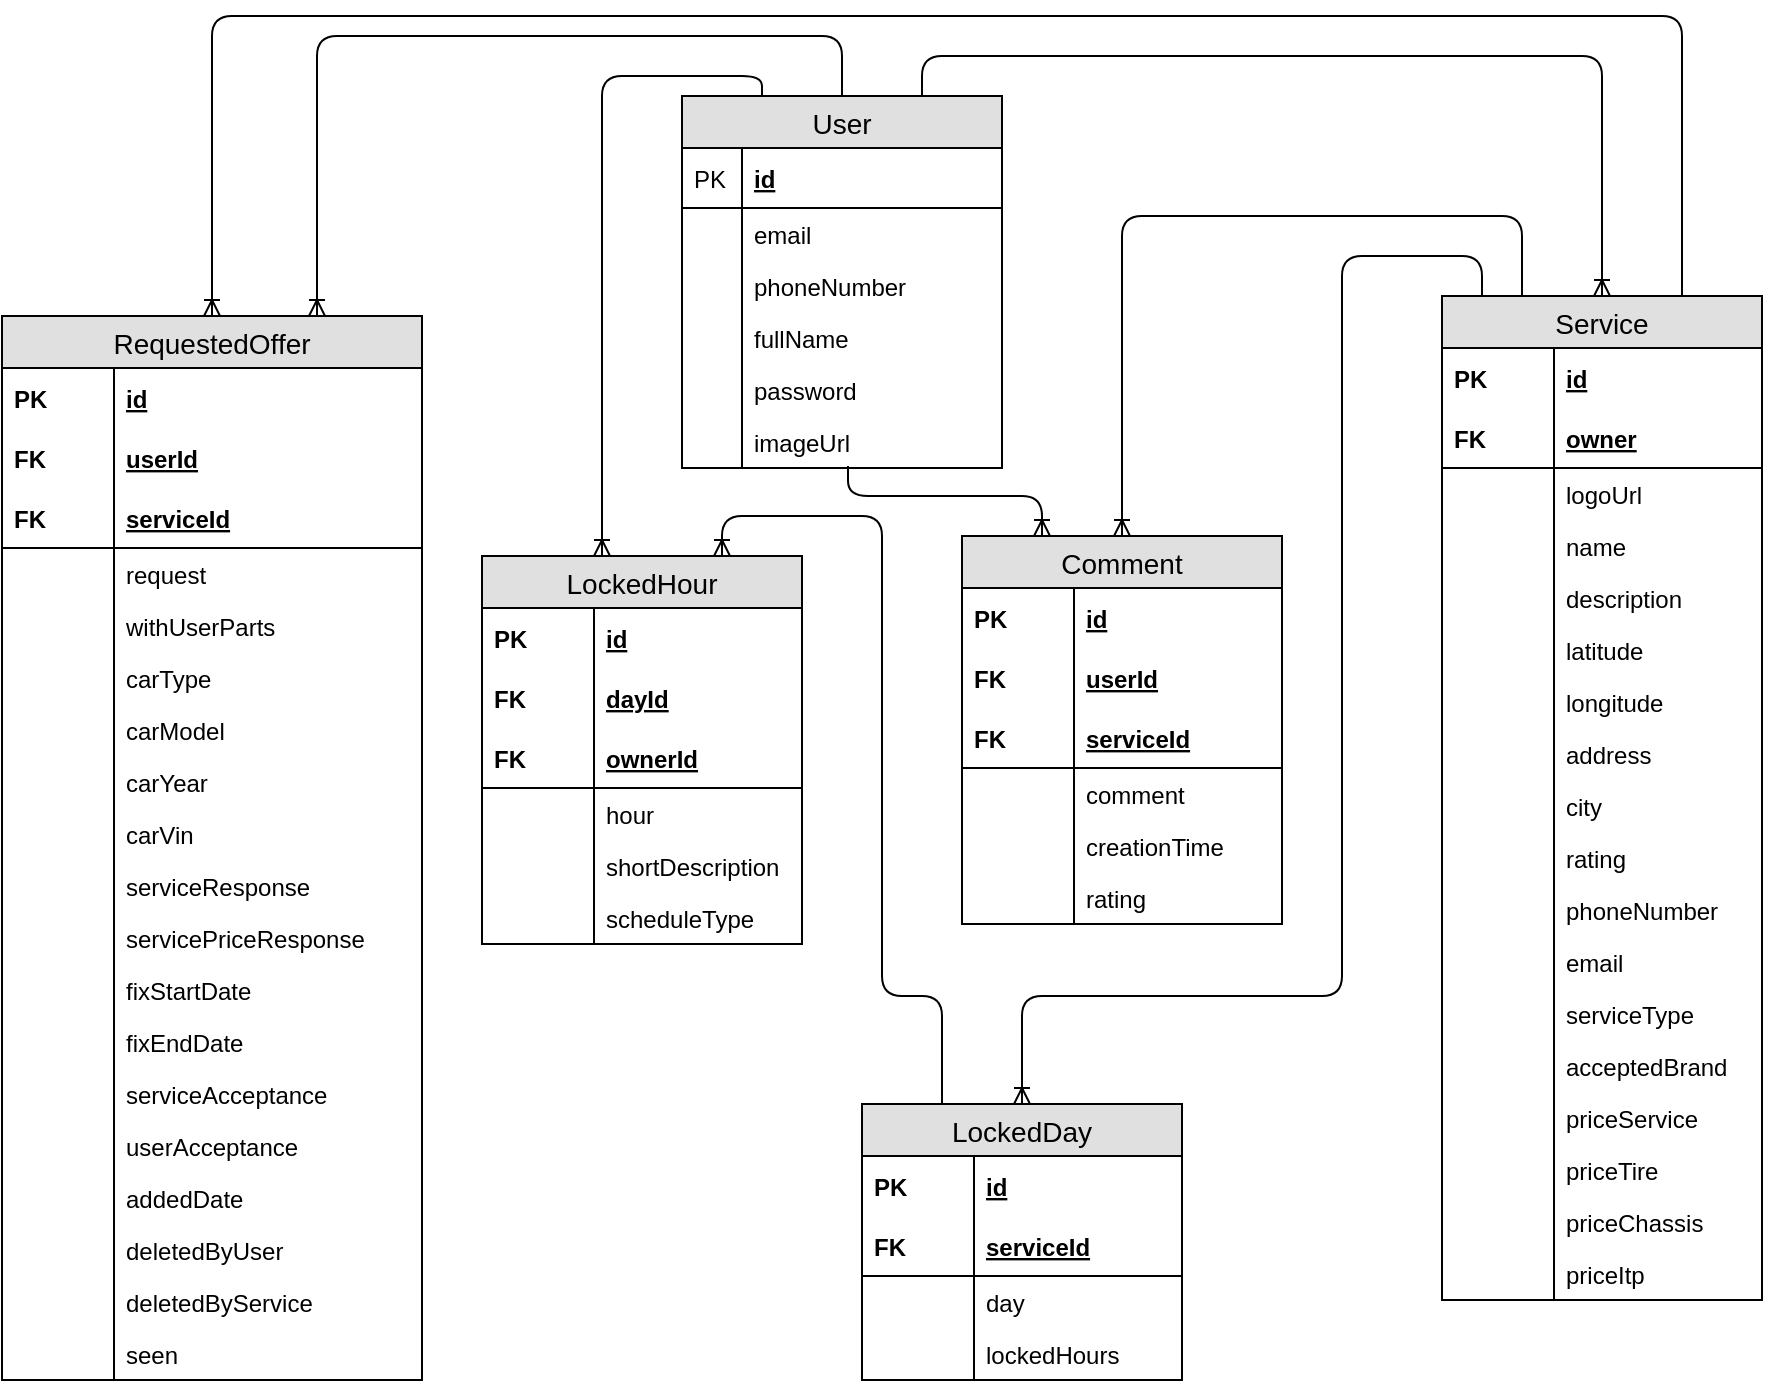 <mxfile version="12.6.2" type="device"><diagram id="v6z1O8MBSf6it3j_ZKeM" name="Page-1"><mxGraphModel dx="1422" dy="1973" grid="1" gridSize="10" guides="1" tooltips="1" connect="1" arrows="1" fold="1" page="1" pageScale="1" pageWidth="827" pageHeight="1169" math="0" shadow="0"><root><mxCell id="0"/><mxCell id="1" parent="0"/><mxCell id="Ti8xFSjyXWn7UNvE2xWk-5" value="User" style="swimlane;fontStyle=0;childLayout=stackLayout;horizontal=1;startSize=26;fillColor=#e0e0e0;horizontalStack=0;resizeParent=1;resizeParentMax=0;resizeLast=0;collapsible=1;marginBottom=0;swimlaneFillColor=#ffffff;align=center;fontSize=14;" vertex="1" parent="1"><mxGeometry x="400" y="-90" width="160" height="186" as="geometry"/></mxCell><mxCell id="Ti8xFSjyXWn7UNvE2xWk-6" value="id" style="shape=partialRectangle;top=0;left=0;right=0;bottom=1;align=left;verticalAlign=middle;fillColor=none;spacingLeft=34;spacingRight=4;overflow=hidden;rotatable=0;points=[[0,0.5],[1,0.5]];portConstraint=eastwest;dropTarget=0;fontStyle=5;fontSize=12;" vertex="1" parent="Ti8xFSjyXWn7UNvE2xWk-5"><mxGeometry y="26" width="160" height="30" as="geometry"/></mxCell><mxCell id="Ti8xFSjyXWn7UNvE2xWk-7" value="PK" style="shape=partialRectangle;top=0;left=0;bottom=0;fillColor=none;align=left;verticalAlign=middle;spacingLeft=4;spacingRight=4;overflow=hidden;rotatable=0;points=[];portConstraint=eastwest;part=1;fontSize=12;" vertex="1" connectable="0" parent="Ti8xFSjyXWn7UNvE2xWk-6"><mxGeometry width="30" height="30" as="geometry"/></mxCell><mxCell id="Ti8xFSjyXWn7UNvE2xWk-8" value="email" style="shape=partialRectangle;top=0;left=0;right=0;bottom=0;align=left;verticalAlign=top;fillColor=none;spacingLeft=34;spacingRight=4;overflow=hidden;rotatable=0;points=[[0,0.5],[1,0.5]];portConstraint=eastwest;dropTarget=0;fontSize=12;" vertex="1" parent="Ti8xFSjyXWn7UNvE2xWk-5"><mxGeometry y="56" width="160" height="26" as="geometry"/></mxCell><mxCell id="Ti8xFSjyXWn7UNvE2xWk-9" value="" style="shape=partialRectangle;top=0;left=0;bottom=0;fillColor=none;align=left;verticalAlign=top;spacingLeft=4;spacingRight=4;overflow=hidden;rotatable=0;points=[];portConstraint=eastwest;part=1;fontSize=12;" vertex="1" connectable="0" parent="Ti8xFSjyXWn7UNvE2xWk-8"><mxGeometry width="30" height="26" as="geometry"/></mxCell><mxCell id="Ti8xFSjyXWn7UNvE2xWk-10" value="phoneNumber" style="shape=partialRectangle;top=0;left=0;right=0;bottom=0;align=left;verticalAlign=top;fillColor=none;spacingLeft=34;spacingRight=4;overflow=hidden;rotatable=0;points=[[0,0.5],[1,0.5]];portConstraint=eastwest;dropTarget=0;fontSize=12;" vertex="1" parent="Ti8xFSjyXWn7UNvE2xWk-5"><mxGeometry y="82" width="160" height="26" as="geometry"/></mxCell><mxCell id="Ti8xFSjyXWn7UNvE2xWk-11" value="" style="shape=partialRectangle;top=0;left=0;bottom=0;fillColor=none;align=left;verticalAlign=top;spacingLeft=4;spacingRight=4;overflow=hidden;rotatable=0;points=[];portConstraint=eastwest;part=1;fontSize=12;" vertex="1" connectable="0" parent="Ti8xFSjyXWn7UNvE2xWk-10"><mxGeometry width="30" height="26" as="geometry"/></mxCell><mxCell id="Ti8xFSjyXWn7UNvE2xWk-12" value="fullName" style="shape=partialRectangle;top=0;left=0;right=0;bottom=0;align=left;verticalAlign=top;fillColor=none;spacingLeft=34;spacingRight=4;overflow=hidden;rotatable=0;points=[[0,0.5],[1,0.5]];portConstraint=eastwest;dropTarget=0;fontSize=12;" vertex="1" parent="Ti8xFSjyXWn7UNvE2xWk-5"><mxGeometry y="108" width="160" height="26" as="geometry"/></mxCell><mxCell id="Ti8xFSjyXWn7UNvE2xWk-13" value="" style="shape=partialRectangle;top=0;left=0;bottom=0;fillColor=none;align=left;verticalAlign=top;spacingLeft=4;spacingRight=4;overflow=hidden;rotatable=0;points=[];portConstraint=eastwest;part=1;fontSize=12;" vertex="1" connectable="0" parent="Ti8xFSjyXWn7UNvE2xWk-12"><mxGeometry width="30" height="26" as="geometry"/></mxCell><mxCell id="Ti8xFSjyXWn7UNvE2xWk-16" value="password" style="shape=partialRectangle;top=0;left=0;right=0;bottom=0;align=left;verticalAlign=top;fillColor=none;spacingLeft=34;spacingRight=4;overflow=hidden;rotatable=0;points=[[0,0.5],[1,0.5]];portConstraint=eastwest;dropTarget=0;fontSize=12;" vertex="1" parent="Ti8xFSjyXWn7UNvE2xWk-5"><mxGeometry y="134" width="160" height="26" as="geometry"/></mxCell><mxCell id="Ti8xFSjyXWn7UNvE2xWk-17" value="" style="shape=partialRectangle;top=0;left=0;bottom=0;fillColor=none;align=left;verticalAlign=top;spacingLeft=4;spacingRight=4;overflow=hidden;rotatable=0;points=[];portConstraint=eastwest;part=1;fontSize=12;" vertex="1" connectable="0" parent="Ti8xFSjyXWn7UNvE2xWk-16"><mxGeometry width="30" height="26" as="geometry"/></mxCell><mxCell id="Ti8xFSjyXWn7UNvE2xWk-18" value="imageUrl" style="shape=partialRectangle;top=0;left=0;right=0;bottom=0;align=left;verticalAlign=top;fillColor=none;spacingLeft=34;spacingRight=4;overflow=hidden;rotatable=0;points=[[0,0.5],[1,0.5]];portConstraint=eastwest;dropTarget=0;fontSize=12;" vertex="1" parent="Ti8xFSjyXWn7UNvE2xWk-5"><mxGeometry y="160" width="160" height="26" as="geometry"/></mxCell><mxCell id="Ti8xFSjyXWn7UNvE2xWk-19" value="" style="shape=partialRectangle;top=0;left=0;bottom=0;fillColor=none;align=left;verticalAlign=top;spacingLeft=4;spacingRight=4;overflow=hidden;rotatable=0;points=[];portConstraint=eastwest;part=1;fontSize=12;" vertex="1" connectable="0" parent="Ti8xFSjyXWn7UNvE2xWk-18"><mxGeometry width="30" height="26" as="geometry"/></mxCell><mxCell id="Ti8xFSjyXWn7UNvE2xWk-26" value="Service" style="swimlane;fontStyle=0;childLayout=stackLayout;horizontal=1;startSize=26;fillColor=#e0e0e0;horizontalStack=0;resizeParent=1;resizeParentMax=0;resizeLast=0;collapsible=1;marginBottom=0;swimlaneFillColor=#ffffff;align=center;fontSize=14;" vertex="1" parent="1"><mxGeometry x="780" y="10" width="160" height="502" as="geometry"/></mxCell><mxCell id="Ti8xFSjyXWn7UNvE2xWk-27" value="id" style="shape=partialRectangle;top=0;left=0;right=0;bottom=0;align=left;verticalAlign=middle;fillColor=none;spacingLeft=60;spacingRight=4;overflow=hidden;rotatable=0;points=[[0,0.5],[1,0.5]];portConstraint=eastwest;dropTarget=0;fontStyle=5;fontSize=12;" vertex="1" parent="Ti8xFSjyXWn7UNvE2xWk-26"><mxGeometry y="26" width="160" height="30" as="geometry"/></mxCell><mxCell id="Ti8xFSjyXWn7UNvE2xWk-28" value="PK" style="shape=partialRectangle;fontStyle=1;top=0;left=0;bottom=0;fillColor=none;align=left;verticalAlign=middle;spacingLeft=4;spacingRight=4;overflow=hidden;rotatable=0;points=[];portConstraint=eastwest;part=1;fontSize=12;" vertex="1" connectable="0" parent="Ti8xFSjyXWn7UNvE2xWk-27"><mxGeometry width="56" height="30" as="geometry"/></mxCell><mxCell id="Ti8xFSjyXWn7UNvE2xWk-29" value="owner" style="shape=partialRectangle;top=0;left=0;right=0;bottom=1;align=left;verticalAlign=middle;fillColor=none;spacingLeft=60;spacingRight=4;overflow=hidden;rotatable=0;points=[[0,0.5],[1,0.5]];portConstraint=eastwest;dropTarget=0;fontStyle=5;fontSize=12;" vertex="1" parent="Ti8xFSjyXWn7UNvE2xWk-26"><mxGeometry y="56" width="160" height="30" as="geometry"/></mxCell><mxCell id="Ti8xFSjyXWn7UNvE2xWk-30" value="FK" style="shape=partialRectangle;fontStyle=1;top=0;left=0;bottom=0;fillColor=none;align=left;verticalAlign=middle;spacingLeft=4;spacingRight=4;overflow=hidden;rotatable=0;points=[];portConstraint=eastwest;part=1;fontSize=12;" vertex="1" connectable="0" parent="Ti8xFSjyXWn7UNvE2xWk-29"><mxGeometry width="56" height="30" as="geometry"/></mxCell><mxCell id="Ti8xFSjyXWn7UNvE2xWk-31" value="logoUrl" style="shape=partialRectangle;top=0;left=0;right=0;bottom=0;align=left;verticalAlign=top;fillColor=none;spacingLeft=60;spacingRight=4;overflow=hidden;rotatable=0;points=[[0,0.5],[1,0.5]];portConstraint=eastwest;dropTarget=0;fontSize=12;" vertex="1" parent="Ti8xFSjyXWn7UNvE2xWk-26"><mxGeometry y="86" width="160" height="26" as="geometry"/></mxCell><mxCell id="Ti8xFSjyXWn7UNvE2xWk-32" value="" style="shape=partialRectangle;top=0;left=0;bottom=0;fillColor=none;align=left;verticalAlign=top;spacingLeft=4;spacingRight=4;overflow=hidden;rotatable=0;points=[];portConstraint=eastwest;part=1;fontSize=12;" vertex="1" connectable="0" parent="Ti8xFSjyXWn7UNvE2xWk-31"><mxGeometry width="56" height="26" as="geometry"/></mxCell><mxCell id="Ti8xFSjyXWn7UNvE2xWk-33" value="name" style="shape=partialRectangle;top=0;left=0;right=0;bottom=0;align=left;verticalAlign=top;fillColor=none;spacingLeft=60;spacingRight=4;overflow=hidden;rotatable=0;points=[[0,0.5],[1,0.5]];portConstraint=eastwest;dropTarget=0;fontSize=12;" vertex="1" parent="Ti8xFSjyXWn7UNvE2xWk-26"><mxGeometry y="112" width="160" height="26" as="geometry"/></mxCell><mxCell id="Ti8xFSjyXWn7UNvE2xWk-34" value="" style="shape=partialRectangle;top=0;left=0;bottom=0;fillColor=none;align=left;verticalAlign=top;spacingLeft=4;spacingRight=4;overflow=hidden;rotatable=0;points=[];portConstraint=eastwest;part=1;fontSize=12;" vertex="1" connectable="0" parent="Ti8xFSjyXWn7UNvE2xWk-33"><mxGeometry width="56" height="26" as="geometry"/></mxCell><mxCell id="Ti8xFSjyXWn7UNvE2xWk-35" value="description" style="shape=partialRectangle;top=0;left=0;right=0;bottom=0;align=left;verticalAlign=top;fillColor=none;spacingLeft=60;spacingRight=4;overflow=hidden;rotatable=0;points=[[0,0.5],[1,0.5]];portConstraint=eastwest;dropTarget=0;fontSize=12;" vertex="1" parent="Ti8xFSjyXWn7UNvE2xWk-26"><mxGeometry y="138" width="160" height="26" as="geometry"/></mxCell><mxCell id="Ti8xFSjyXWn7UNvE2xWk-36" value="" style="shape=partialRectangle;top=0;left=0;bottom=0;fillColor=none;align=left;verticalAlign=top;spacingLeft=4;spacingRight=4;overflow=hidden;rotatable=0;points=[];portConstraint=eastwest;part=1;fontSize=12;" vertex="1" connectable="0" parent="Ti8xFSjyXWn7UNvE2xWk-35"><mxGeometry width="56" height="26" as="geometry"/></mxCell><mxCell id="Ti8xFSjyXWn7UNvE2xWk-37" value="latitude" style="shape=partialRectangle;top=0;left=0;right=0;bottom=0;align=left;verticalAlign=top;fillColor=none;spacingLeft=60;spacingRight=4;overflow=hidden;rotatable=0;points=[[0,0.5],[1,0.5]];portConstraint=eastwest;dropTarget=0;fontSize=12;" vertex="1" parent="Ti8xFSjyXWn7UNvE2xWk-26"><mxGeometry y="164" width="160" height="26" as="geometry"/></mxCell><mxCell id="Ti8xFSjyXWn7UNvE2xWk-38" value="" style="shape=partialRectangle;top=0;left=0;bottom=0;fillColor=none;align=left;verticalAlign=top;spacingLeft=4;spacingRight=4;overflow=hidden;rotatable=0;points=[];portConstraint=eastwest;part=1;fontSize=12;" vertex="1" connectable="0" parent="Ti8xFSjyXWn7UNvE2xWk-37"><mxGeometry width="56" height="26" as="geometry"/></mxCell><mxCell id="Ti8xFSjyXWn7UNvE2xWk-39" value="longitude" style="shape=partialRectangle;top=0;left=0;right=0;bottom=0;align=left;verticalAlign=top;fillColor=none;spacingLeft=60;spacingRight=4;overflow=hidden;rotatable=0;points=[[0,0.5],[1,0.5]];portConstraint=eastwest;dropTarget=0;fontSize=12;" vertex="1" parent="Ti8xFSjyXWn7UNvE2xWk-26"><mxGeometry y="190" width="160" height="26" as="geometry"/></mxCell><mxCell id="Ti8xFSjyXWn7UNvE2xWk-40" value="" style="shape=partialRectangle;top=0;left=0;bottom=0;fillColor=none;align=left;verticalAlign=top;spacingLeft=4;spacingRight=4;overflow=hidden;rotatable=0;points=[];portConstraint=eastwest;part=1;fontSize=12;" vertex="1" connectable="0" parent="Ti8xFSjyXWn7UNvE2xWk-39"><mxGeometry width="56" height="26" as="geometry"/></mxCell><mxCell id="Ti8xFSjyXWn7UNvE2xWk-41" value="address" style="shape=partialRectangle;top=0;left=0;right=0;bottom=0;align=left;verticalAlign=top;fillColor=none;spacingLeft=60;spacingRight=4;overflow=hidden;rotatable=0;points=[[0,0.5],[1,0.5]];portConstraint=eastwest;dropTarget=0;fontSize=12;" vertex="1" parent="Ti8xFSjyXWn7UNvE2xWk-26"><mxGeometry y="216" width="160" height="26" as="geometry"/></mxCell><mxCell id="Ti8xFSjyXWn7UNvE2xWk-42" value="" style="shape=partialRectangle;top=0;left=0;bottom=0;fillColor=none;align=left;verticalAlign=top;spacingLeft=4;spacingRight=4;overflow=hidden;rotatable=0;points=[];portConstraint=eastwest;part=1;fontSize=12;" vertex="1" connectable="0" parent="Ti8xFSjyXWn7UNvE2xWk-41"><mxGeometry width="56" height="26" as="geometry"/></mxCell><mxCell id="Ti8xFSjyXWn7UNvE2xWk-43" value="city" style="shape=partialRectangle;top=0;left=0;right=0;bottom=0;align=left;verticalAlign=top;fillColor=none;spacingLeft=60;spacingRight=4;overflow=hidden;rotatable=0;points=[[0,0.5],[1,0.5]];portConstraint=eastwest;dropTarget=0;fontSize=12;" vertex="1" parent="Ti8xFSjyXWn7UNvE2xWk-26"><mxGeometry y="242" width="160" height="26" as="geometry"/></mxCell><mxCell id="Ti8xFSjyXWn7UNvE2xWk-44" value="" style="shape=partialRectangle;top=0;left=0;bottom=0;fillColor=none;align=left;verticalAlign=top;spacingLeft=4;spacingRight=4;overflow=hidden;rotatable=0;points=[];portConstraint=eastwest;part=1;fontSize=12;" vertex="1" connectable="0" parent="Ti8xFSjyXWn7UNvE2xWk-43"><mxGeometry width="56" height="26" as="geometry"/></mxCell><mxCell id="Ti8xFSjyXWn7UNvE2xWk-45" value="rating" style="shape=partialRectangle;top=0;left=0;right=0;bottom=0;align=left;verticalAlign=top;fillColor=none;spacingLeft=60;spacingRight=4;overflow=hidden;rotatable=0;points=[[0,0.5],[1,0.5]];portConstraint=eastwest;dropTarget=0;fontSize=12;" vertex="1" parent="Ti8xFSjyXWn7UNvE2xWk-26"><mxGeometry y="268" width="160" height="26" as="geometry"/></mxCell><mxCell id="Ti8xFSjyXWn7UNvE2xWk-46" value="" style="shape=partialRectangle;top=0;left=0;bottom=0;fillColor=none;align=left;verticalAlign=top;spacingLeft=4;spacingRight=4;overflow=hidden;rotatable=0;points=[];portConstraint=eastwest;part=1;fontSize=12;" vertex="1" connectable="0" parent="Ti8xFSjyXWn7UNvE2xWk-45"><mxGeometry width="56" height="26" as="geometry"/></mxCell><mxCell id="Ti8xFSjyXWn7UNvE2xWk-47" value="phoneNumber" style="shape=partialRectangle;top=0;left=0;right=0;bottom=0;align=left;verticalAlign=top;fillColor=none;spacingLeft=60;spacingRight=4;overflow=hidden;rotatable=0;points=[[0,0.5],[1,0.5]];portConstraint=eastwest;dropTarget=0;fontSize=12;" vertex="1" parent="Ti8xFSjyXWn7UNvE2xWk-26"><mxGeometry y="294" width="160" height="26" as="geometry"/></mxCell><mxCell id="Ti8xFSjyXWn7UNvE2xWk-48" value="" style="shape=partialRectangle;top=0;left=0;bottom=0;fillColor=none;align=left;verticalAlign=top;spacingLeft=4;spacingRight=4;overflow=hidden;rotatable=0;points=[];portConstraint=eastwest;part=1;fontSize=12;" vertex="1" connectable="0" parent="Ti8xFSjyXWn7UNvE2xWk-47"><mxGeometry width="56" height="26" as="geometry"/></mxCell><mxCell id="Ti8xFSjyXWn7UNvE2xWk-49" value="email" style="shape=partialRectangle;top=0;left=0;right=0;bottom=0;align=left;verticalAlign=top;fillColor=none;spacingLeft=60;spacingRight=4;overflow=hidden;rotatable=0;points=[[0,0.5],[1,0.5]];portConstraint=eastwest;dropTarget=0;fontSize=12;" vertex="1" parent="Ti8xFSjyXWn7UNvE2xWk-26"><mxGeometry y="320" width="160" height="26" as="geometry"/></mxCell><mxCell id="Ti8xFSjyXWn7UNvE2xWk-50" value="" style="shape=partialRectangle;top=0;left=0;bottom=0;fillColor=none;align=left;verticalAlign=top;spacingLeft=4;spacingRight=4;overflow=hidden;rotatable=0;points=[];portConstraint=eastwest;part=1;fontSize=12;" vertex="1" connectable="0" parent="Ti8xFSjyXWn7UNvE2xWk-49"><mxGeometry width="56" height="26" as="geometry"/></mxCell><mxCell id="Ti8xFSjyXWn7UNvE2xWk-51" value="serviceType" style="shape=partialRectangle;top=0;left=0;right=0;bottom=0;align=left;verticalAlign=top;fillColor=none;spacingLeft=60;spacingRight=4;overflow=hidden;rotatable=0;points=[[0,0.5],[1,0.5]];portConstraint=eastwest;dropTarget=0;fontSize=12;" vertex="1" parent="Ti8xFSjyXWn7UNvE2xWk-26"><mxGeometry y="346" width="160" height="26" as="geometry"/></mxCell><mxCell id="Ti8xFSjyXWn7UNvE2xWk-52" value="" style="shape=partialRectangle;top=0;left=0;bottom=0;fillColor=none;align=left;verticalAlign=top;spacingLeft=4;spacingRight=4;overflow=hidden;rotatable=0;points=[];portConstraint=eastwest;part=1;fontSize=12;" vertex="1" connectable="0" parent="Ti8xFSjyXWn7UNvE2xWk-51"><mxGeometry width="56" height="26" as="geometry"/></mxCell><mxCell id="Ti8xFSjyXWn7UNvE2xWk-53" value="acceptedBrand" style="shape=partialRectangle;top=0;left=0;right=0;bottom=0;align=left;verticalAlign=top;fillColor=none;spacingLeft=60;spacingRight=4;overflow=hidden;rotatable=0;points=[[0,0.5],[1,0.5]];portConstraint=eastwest;dropTarget=0;fontSize=12;" vertex="1" parent="Ti8xFSjyXWn7UNvE2xWk-26"><mxGeometry y="372" width="160" height="26" as="geometry"/></mxCell><mxCell id="Ti8xFSjyXWn7UNvE2xWk-54" value="" style="shape=partialRectangle;top=0;left=0;bottom=0;fillColor=none;align=left;verticalAlign=top;spacingLeft=4;spacingRight=4;overflow=hidden;rotatable=0;points=[];portConstraint=eastwest;part=1;fontSize=12;" vertex="1" connectable="0" parent="Ti8xFSjyXWn7UNvE2xWk-53"><mxGeometry width="56" height="26" as="geometry"/></mxCell><mxCell id="Ti8xFSjyXWn7UNvE2xWk-55" value="priceService" style="shape=partialRectangle;top=0;left=0;right=0;bottom=0;align=left;verticalAlign=top;fillColor=none;spacingLeft=60;spacingRight=4;overflow=hidden;rotatable=0;points=[[0,0.5],[1,0.5]];portConstraint=eastwest;dropTarget=0;fontSize=12;" vertex="1" parent="Ti8xFSjyXWn7UNvE2xWk-26"><mxGeometry y="398" width="160" height="26" as="geometry"/></mxCell><mxCell id="Ti8xFSjyXWn7UNvE2xWk-56" value="" style="shape=partialRectangle;top=0;left=0;bottom=0;fillColor=none;align=left;verticalAlign=top;spacingLeft=4;spacingRight=4;overflow=hidden;rotatable=0;points=[];portConstraint=eastwest;part=1;fontSize=12;" vertex="1" connectable="0" parent="Ti8xFSjyXWn7UNvE2xWk-55"><mxGeometry width="56" height="26" as="geometry"/></mxCell><mxCell id="Ti8xFSjyXWn7UNvE2xWk-57" value="priceTire" style="shape=partialRectangle;top=0;left=0;right=0;bottom=0;align=left;verticalAlign=top;fillColor=none;spacingLeft=60;spacingRight=4;overflow=hidden;rotatable=0;points=[[0,0.5],[1,0.5]];portConstraint=eastwest;dropTarget=0;fontSize=12;" vertex="1" parent="Ti8xFSjyXWn7UNvE2xWk-26"><mxGeometry y="424" width="160" height="26" as="geometry"/></mxCell><mxCell id="Ti8xFSjyXWn7UNvE2xWk-58" value="" style="shape=partialRectangle;top=0;left=0;bottom=0;fillColor=none;align=left;verticalAlign=top;spacingLeft=4;spacingRight=4;overflow=hidden;rotatable=0;points=[];portConstraint=eastwest;part=1;fontSize=12;" vertex="1" connectable="0" parent="Ti8xFSjyXWn7UNvE2xWk-57"><mxGeometry width="56" height="26" as="geometry"/></mxCell><mxCell id="Ti8xFSjyXWn7UNvE2xWk-59" value="priceChassis" style="shape=partialRectangle;top=0;left=0;right=0;bottom=0;align=left;verticalAlign=top;fillColor=none;spacingLeft=60;spacingRight=4;overflow=hidden;rotatable=0;points=[[0,0.5],[1,0.5]];portConstraint=eastwest;dropTarget=0;fontSize=12;" vertex="1" parent="Ti8xFSjyXWn7UNvE2xWk-26"><mxGeometry y="450" width="160" height="26" as="geometry"/></mxCell><mxCell id="Ti8xFSjyXWn7UNvE2xWk-60" value="" style="shape=partialRectangle;top=0;left=0;bottom=0;fillColor=none;align=left;verticalAlign=top;spacingLeft=4;spacingRight=4;overflow=hidden;rotatable=0;points=[];portConstraint=eastwest;part=1;fontSize=12;" vertex="1" connectable="0" parent="Ti8xFSjyXWn7UNvE2xWk-59"><mxGeometry width="56" height="26" as="geometry"/></mxCell><mxCell id="Ti8xFSjyXWn7UNvE2xWk-61" value="priceItp" style="shape=partialRectangle;top=0;left=0;right=0;bottom=0;align=left;verticalAlign=top;fillColor=none;spacingLeft=60;spacingRight=4;overflow=hidden;rotatable=0;points=[[0,0.5],[1,0.5]];portConstraint=eastwest;dropTarget=0;fontSize=12;" vertex="1" parent="Ti8xFSjyXWn7UNvE2xWk-26"><mxGeometry y="476" width="160" height="26" as="geometry"/></mxCell><mxCell id="Ti8xFSjyXWn7UNvE2xWk-62" value="" style="shape=partialRectangle;top=0;left=0;bottom=0;fillColor=none;align=left;verticalAlign=top;spacingLeft=4;spacingRight=4;overflow=hidden;rotatable=0;points=[];portConstraint=eastwest;part=1;fontSize=12;" vertex="1" connectable="0" parent="Ti8xFSjyXWn7UNvE2xWk-61"><mxGeometry width="56" height="26" as="geometry"/></mxCell><mxCell id="Ti8xFSjyXWn7UNvE2xWk-63" value="RequestedOffer" style="swimlane;fontStyle=0;childLayout=stackLayout;horizontal=1;startSize=26;fillColor=#e0e0e0;horizontalStack=0;resizeParent=1;resizeParentMax=0;resizeLast=0;collapsible=1;marginBottom=0;swimlaneFillColor=#ffffff;align=center;fontSize=14;" vertex="1" parent="1"><mxGeometry x="60" y="20" width="210" height="532" as="geometry"/></mxCell><mxCell id="Ti8xFSjyXWn7UNvE2xWk-64" value="id" style="shape=partialRectangle;top=0;left=0;right=0;bottom=0;align=left;verticalAlign=middle;fillColor=none;spacingLeft=60;spacingRight=4;overflow=hidden;rotatable=0;points=[[0,0.5],[1,0.5]];portConstraint=eastwest;dropTarget=0;fontStyle=5;fontSize=12;" vertex="1" parent="Ti8xFSjyXWn7UNvE2xWk-63"><mxGeometry y="26" width="210" height="30" as="geometry"/></mxCell><mxCell id="Ti8xFSjyXWn7UNvE2xWk-65" value="PK" style="shape=partialRectangle;fontStyle=1;top=0;left=0;bottom=0;fillColor=none;align=left;verticalAlign=middle;spacingLeft=4;spacingRight=4;overflow=hidden;rotatable=0;points=[];portConstraint=eastwest;part=1;fontSize=12;" vertex="1" connectable="0" parent="Ti8xFSjyXWn7UNvE2xWk-64"><mxGeometry width="56" height="30" as="geometry"/></mxCell><mxCell id="Ti8xFSjyXWn7UNvE2xWk-66" value="userId" style="shape=partialRectangle;top=0;left=0;right=0;bottom=1;align=left;verticalAlign=middle;fillColor=none;spacingLeft=60;spacingRight=4;overflow=hidden;rotatable=0;points=[[0,0.5],[1,0.5]];portConstraint=eastwest;dropTarget=0;fontStyle=5;fontSize=12;strokeColor=none;" vertex="1" parent="Ti8xFSjyXWn7UNvE2xWk-63"><mxGeometry y="56" width="210" height="30" as="geometry"/></mxCell><mxCell id="Ti8xFSjyXWn7UNvE2xWk-67" value="FK" style="shape=partialRectangle;fontStyle=1;top=0;left=0;bottom=0;fillColor=none;align=left;verticalAlign=middle;spacingLeft=4;spacingRight=4;overflow=hidden;rotatable=0;points=[];portConstraint=eastwest;part=1;fontSize=12;" vertex="1" connectable="0" parent="Ti8xFSjyXWn7UNvE2xWk-66"><mxGeometry width="56" height="30" as="geometry"/></mxCell><mxCell id="Ti8xFSjyXWn7UNvE2xWk-92" value="serviceId" style="shape=partialRectangle;top=0;left=0;right=0;bottom=1;align=left;verticalAlign=middle;fillColor=none;spacingLeft=60;spacingRight=4;overflow=hidden;rotatable=0;points=[[0,0.5],[1,0.5]];portConstraint=eastwest;dropTarget=0;fontStyle=5;fontSize=12;" vertex="1" parent="Ti8xFSjyXWn7UNvE2xWk-63"><mxGeometry y="86" width="210" height="30" as="geometry"/></mxCell><mxCell id="Ti8xFSjyXWn7UNvE2xWk-93" value="FK" style="shape=partialRectangle;fontStyle=1;top=0;left=0;bottom=0;fillColor=none;align=left;verticalAlign=middle;spacingLeft=4;spacingRight=4;overflow=hidden;rotatable=0;points=[];portConstraint=eastwest;part=1;fontSize=12;" vertex="1" connectable="0" parent="Ti8xFSjyXWn7UNvE2xWk-92"><mxGeometry width="56" height="30" as="geometry"/></mxCell><mxCell id="Ti8xFSjyXWn7UNvE2xWk-68" value="request" style="shape=partialRectangle;top=0;left=0;right=0;bottom=0;align=left;verticalAlign=top;fillColor=none;spacingLeft=60;spacingRight=4;overflow=hidden;rotatable=0;points=[[0,0.5],[1,0.5]];portConstraint=eastwest;dropTarget=0;fontSize=12;" vertex="1" parent="Ti8xFSjyXWn7UNvE2xWk-63"><mxGeometry y="116" width="210" height="26" as="geometry"/></mxCell><mxCell id="Ti8xFSjyXWn7UNvE2xWk-69" value="" style="shape=partialRectangle;top=0;left=0;bottom=0;fillColor=none;align=left;verticalAlign=top;spacingLeft=4;spacingRight=4;overflow=hidden;rotatable=0;points=[];portConstraint=eastwest;part=1;fontSize=12;" vertex="1" connectable="0" parent="Ti8xFSjyXWn7UNvE2xWk-68"><mxGeometry width="56" height="26" as="geometry"/></mxCell><mxCell id="Ti8xFSjyXWn7UNvE2xWk-70" value="withUserParts" style="shape=partialRectangle;top=0;left=0;right=0;bottom=0;align=left;verticalAlign=top;fillColor=none;spacingLeft=60;spacingRight=4;overflow=hidden;rotatable=0;points=[[0,0.5],[1,0.5]];portConstraint=eastwest;dropTarget=0;fontSize=12;" vertex="1" parent="Ti8xFSjyXWn7UNvE2xWk-63"><mxGeometry y="142" width="210" height="26" as="geometry"/></mxCell><mxCell id="Ti8xFSjyXWn7UNvE2xWk-71" value="" style="shape=partialRectangle;top=0;left=0;bottom=0;fillColor=none;align=left;verticalAlign=top;spacingLeft=4;spacingRight=4;overflow=hidden;rotatable=0;points=[];portConstraint=eastwest;part=1;fontSize=12;" vertex="1" connectable="0" parent="Ti8xFSjyXWn7UNvE2xWk-70"><mxGeometry width="56" height="26" as="geometry"/></mxCell><mxCell id="Ti8xFSjyXWn7UNvE2xWk-72" value="carType" style="shape=partialRectangle;top=0;left=0;right=0;bottom=0;align=left;verticalAlign=top;fillColor=none;spacingLeft=60;spacingRight=4;overflow=hidden;rotatable=0;points=[[0,0.5],[1,0.5]];portConstraint=eastwest;dropTarget=0;fontSize=12;" vertex="1" parent="Ti8xFSjyXWn7UNvE2xWk-63"><mxGeometry y="168" width="210" height="26" as="geometry"/></mxCell><mxCell id="Ti8xFSjyXWn7UNvE2xWk-73" value="" style="shape=partialRectangle;top=0;left=0;bottom=0;fillColor=none;align=left;verticalAlign=top;spacingLeft=4;spacingRight=4;overflow=hidden;rotatable=0;points=[];portConstraint=eastwest;part=1;fontSize=12;" vertex="1" connectable="0" parent="Ti8xFSjyXWn7UNvE2xWk-72"><mxGeometry width="56" height="26" as="geometry"/></mxCell><mxCell id="Ti8xFSjyXWn7UNvE2xWk-74" value="carModel" style="shape=partialRectangle;top=0;left=0;right=0;bottom=0;align=left;verticalAlign=top;fillColor=none;spacingLeft=60;spacingRight=4;overflow=hidden;rotatable=0;points=[[0,0.5],[1,0.5]];portConstraint=eastwest;dropTarget=0;fontSize=12;" vertex="1" parent="Ti8xFSjyXWn7UNvE2xWk-63"><mxGeometry y="194" width="210" height="26" as="geometry"/></mxCell><mxCell id="Ti8xFSjyXWn7UNvE2xWk-75" value="" style="shape=partialRectangle;top=0;left=0;bottom=0;fillColor=none;align=left;verticalAlign=top;spacingLeft=4;spacingRight=4;overflow=hidden;rotatable=0;points=[];portConstraint=eastwest;part=1;fontSize=12;" vertex="1" connectable="0" parent="Ti8xFSjyXWn7UNvE2xWk-74"><mxGeometry width="56" height="26" as="geometry"/></mxCell><mxCell id="Ti8xFSjyXWn7UNvE2xWk-76" value="carYear" style="shape=partialRectangle;top=0;left=0;right=0;bottom=0;align=left;verticalAlign=top;fillColor=none;spacingLeft=60;spacingRight=4;overflow=hidden;rotatable=0;points=[[0,0.5],[1,0.5]];portConstraint=eastwest;dropTarget=0;fontSize=12;" vertex="1" parent="Ti8xFSjyXWn7UNvE2xWk-63"><mxGeometry y="220" width="210" height="26" as="geometry"/></mxCell><mxCell id="Ti8xFSjyXWn7UNvE2xWk-77" value="" style="shape=partialRectangle;top=0;left=0;bottom=0;fillColor=none;align=left;verticalAlign=top;spacingLeft=4;spacingRight=4;overflow=hidden;rotatable=0;points=[];portConstraint=eastwest;part=1;fontSize=12;" vertex="1" connectable="0" parent="Ti8xFSjyXWn7UNvE2xWk-76"><mxGeometry width="56" height="26" as="geometry"/></mxCell><mxCell id="Ti8xFSjyXWn7UNvE2xWk-78" value="carVin" style="shape=partialRectangle;top=0;left=0;right=0;bottom=0;align=left;verticalAlign=top;fillColor=none;spacingLeft=60;spacingRight=4;overflow=hidden;rotatable=0;points=[[0,0.5],[1,0.5]];portConstraint=eastwest;dropTarget=0;fontSize=12;" vertex="1" parent="Ti8xFSjyXWn7UNvE2xWk-63"><mxGeometry y="246" width="210" height="26" as="geometry"/></mxCell><mxCell id="Ti8xFSjyXWn7UNvE2xWk-79" value="" style="shape=partialRectangle;top=0;left=0;bottom=0;fillColor=none;align=left;verticalAlign=top;spacingLeft=4;spacingRight=4;overflow=hidden;rotatable=0;points=[];portConstraint=eastwest;part=1;fontSize=12;" vertex="1" connectable="0" parent="Ti8xFSjyXWn7UNvE2xWk-78"><mxGeometry width="56" height="26" as="geometry"/></mxCell><mxCell id="Ti8xFSjyXWn7UNvE2xWk-80" value="serviceResponse" style="shape=partialRectangle;top=0;left=0;right=0;bottom=0;align=left;verticalAlign=top;fillColor=none;spacingLeft=60;spacingRight=4;overflow=hidden;rotatable=0;points=[[0,0.5],[1,0.5]];portConstraint=eastwest;dropTarget=0;fontSize=12;" vertex="1" parent="Ti8xFSjyXWn7UNvE2xWk-63"><mxGeometry y="272" width="210" height="26" as="geometry"/></mxCell><mxCell id="Ti8xFSjyXWn7UNvE2xWk-81" value="" style="shape=partialRectangle;top=0;left=0;bottom=0;fillColor=none;align=left;verticalAlign=top;spacingLeft=4;spacingRight=4;overflow=hidden;rotatable=0;points=[];portConstraint=eastwest;part=1;fontSize=12;" vertex="1" connectable="0" parent="Ti8xFSjyXWn7UNvE2xWk-80"><mxGeometry width="56" height="26" as="geometry"/></mxCell><mxCell id="Ti8xFSjyXWn7UNvE2xWk-82" value="servicePriceResponse" style="shape=partialRectangle;top=0;left=0;right=0;bottom=0;align=left;verticalAlign=top;fillColor=none;spacingLeft=60;spacingRight=4;overflow=hidden;rotatable=0;points=[[0,0.5],[1,0.5]];portConstraint=eastwest;dropTarget=0;fontSize=12;" vertex="1" parent="Ti8xFSjyXWn7UNvE2xWk-63"><mxGeometry y="298" width="210" height="26" as="geometry"/></mxCell><mxCell id="Ti8xFSjyXWn7UNvE2xWk-83" value="" style="shape=partialRectangle;top=0;left=0;bottom=0;fillColor=none;align=left;verticalAlign=top;spacingLeft=4;spacingRight=4;overflow=hidden;rotatable=0;points=[];portConstraint=eastwest;part=1;fontSize=12;" vertex="1" connectable="0" parent="Ti8xFSjyXWn7UNvE2xWk-82"><mxGeometry width="56" height="26" as="geometry"/></mxCell><mxCell id="Ti8xFSjyXWn7UNvE2xWk-84" value="fixStartDate" style="shape=partialRectangle;top=0;left=0;right=0;bottom=0;align=left;verticalAlign=top;fillColor=none;spacingLeft=60;spacingRight=4;overflow=hidden;rotatable=0;points=[[0,0.5],[1,0.5]];portConstraint=eastwest;dropTarget=0;fontSize=12;" vertex="1" parent="Ti8xFSjyXWn7UNvE2xWk-63"><mxGeometry y="324" width="210" height="26" as="geometry"/></mxCell><mxCell id="Ti8xFSjyXWn7UNvE2xWk-85" value="" style="shape=partialRectangle;top=0;left=0;bottom=0;fillColor=none;align=left;verticalAlign=top;spacingLeft=4;spacingRight=4;overflow=hidden;rotatable=0;points=[];portConstraint=eastwest;part=1;fontSize=12;" vertex="1" connectable="0" parent="Ti8xFSjyXWn7UNvE2xWk-84"><mxGeometry width="56" height="26" as="geometry"/></mxCell><mxCell id="Ti8xFSjyXWn7UNvE2xWk-86" value="fixEndDate" style="shape=partialRectangle;top=0;left=0;right=0;bottom=0;align=left;verticalAlign=top;fillColor=none;spacingLeft=60;spacingRight=4;overflow=hidden;rotatable=0;points=[[0,0.5],[1,0.5]];portConstraint=eastwest;dropTarget=0;fontSize=12;" vertex="1" parent="Ti8xFSjyXWn7UNvE2xWk-63"><mxGeometry y="350" width="210" height="26" as="geometry"/></mxCell><mxCell id="Ti8xFSjyXWn7UNvE2xWk-87" value="" style="shape=partialRectangle;top=0;left=0;bottom=0;fillColor=none;align=left;verticalAlign=top;spacingLeft=4;spacingRight=4;overflow=hidden;rotatable=0;points=[];portConstraint=eastwest;part=1;fontSize=12;" vertex="1" connectable="0" parent="Ti8xFSjyXWn7UNvE2xWk-86"><mxGeometry width="56" height="26" as="geometry"/></mxCell><mxCell id="Ti8xFSjyXWn7UNvE2xWk-88" value="serviceAcceptance" style="shape=partialRectangle;top=0;left=0;right=0;bottom=0;align=left;verticalAlign=top;fillColor=none;spacingLeft=60;spacingRight=4;overflow=hidden;rotatable=0;points=[[0,0.5],[1,0.5]];portConstraint=eastwest;dropTarget=0;fontSize=12;" vertex="1" parent="Ti8xFSjyXWn7UNvE2xWk-63"><mxGeometry y="376" width="210" height="26" as="geometry"/></mxCell><mxCell id="Ti8xFSjyXWn7UNvE2xWk-89" value="" style="shape=partialRectangle;top=0;left=0;bottom=0;fillColor=none;align=left;verticalAlign=top;spacingLeft=4;spacingRight=4;overflow=hidden;rotatable=0;points=[];portConstraint=eastwest;part=1;fontSize=12;" vertex="1" connectable="0" parent="Ti8xFSjyXWn7UNvE2xWk-88"><mxGeometry width="56" height="26" as="geometry"/></mxCell><mxCell id="Ti8xFSjyXWn7UNvE2xWk-90" value="userAcceptance" style="shape=partialRectangle;top=0;left=0;right=0;bottom=0;align=left;verticalAlign=top;fillColor=none;spacingLeft=60;spacingRight=4;overflow=hidden;rotatable=0;points=[[0,0.5],[1,0.5]];portConstraint=eastwest;dropTarget=0;fontSize=12;" vertex="1" parent="Ti8xFSjyXWn7UNvE2xWk-63"><mxGeometry y="402" width="210" height="26" as="geometry"/></mxCell><mxCell id="Ti8xFSjyXWn7UNvE2xWk-91" value="" style="shape=partialRectangle;top=0;left=0;bottom=0;fillColor=none;align=left;verticalAlign=top;spacingLeft=4;spacingRight=4;overflow=hidden;rotatable=0;points=[];portConstraint=eastwest;part=1;fontSize=12;" vertex="1" connectable="0" parent="Ti8xFSjyXWn7UNvE2xWk-90"><mxGeometry width="56" height="26" as="geometry"/></mxCell><mxCell id="Ti8xFSjyXWn7UNvE2xWk-98" value="addedDate" style="shape=partialRectangle;top=0;left=0;right=0;bottom=0;align=left;verticalAlign=top;fillColor=none;spacingLeft=60;spacingRight=4;overflow=hidden;rotatable=0;points=[[0,0.5],[1,0.5]];portConstraint=eastwest;dropTarget=0;fontSize=12;" vertex="1" parent="Ti8xFSjyXWn7UNvE2xWk-63"><mxGeometry y="428" width="210" height="26" as="geometry"/></mxCell><mxCell id="Ti8xFSjyXWn7UNvE2xWk-99" value="" style="shape=partialRectangle;top=0;left=0;bottom=0;fillColor=none;align=left;verticalAlign=top;spacingLeft=4;spacingRight=4;overflow=hidden;rotatable=0;points=[];portConstraint=eastwest;part=1;fontSize=12;" vertex="1" connectable="0" parent="Ti8xFSjyXWn7UNvE2xWk-98"><mxGeometry width="56" height="26" as="geometry"/></mxCell><mxCell id="Ti8xFSjyXWn7UNvE2xWk-100" value="deletedByUser" style="shape=partialRectangle;top=0;left=0;right=0;bottom=0;align=left;verticalAlign=top;fillColor=none;spacingLeft=60;spacingRight=4;overflow=hidden;rotatable=0;points=[[0,0.5],[1,0.5]];portConstraint=eastwest;dropTarget=0;fontSize=12;" vertex="1" parent="Ti8xFSjyXWn7UNvE2xWk-63"><mxGeometry y="454" width="210" height="26" as="geometry"/></mxCell><mxCell id="Ti8xFSjyXWn7UNvE2xWk-101" value="" style="shape=partialRectangle;top=0;left=0;bottom=0;fillColor=none;align=left;verticalAlign=top;spacingLeft=4;spacingRight=4;overflow=hidden;rotatable=0;points=[];portConstraint=eastwest;part=1;fontSize=12;" vertex="1" connectable="0" parent="Ti8xFSjyXWn7UNvE2xWk-100"><mxGeometry width="56" height="26" as="geometry"/></mxCell><mxCell id="Ti8xFSjyXWn7UNvE2xWk-102" value="deletedByService" style="shape=partialRectangle;top=0;left=0;right=0;bottom=0;align=left;verticalAlign=top;fillColor=none;spacingLeft=60;spacingRight=4;overflow=hidden;rotatable=0;points=[[0,0.5],[1,0.5]];portConstraint=eastwest;dropTarget=0;fontSize=12;" vertex="1" parent="Ti8xFSjyXWn7UNvE2xWk-63"><mxGeometry y="480" width="210" height="26" as="geometry"/></mxCell><mxCell id="Ti8xFSjyXWn7UNvE2xWk-103" value="" style="shape=partialRectangle;top=0;left=0;bottom=0;fillColor=none;align=left;verticalAlign=top;spacingLeft=4;spacingRight=4;overflow=hidden;rotatable=0;points=[];portConstraint=eastwest;part=1;fontSize=12;" vertex="1" connectable="0" parent="Ti8xFSjyXWn7UNvE2xWk-102"><mxGeometry width="56" height="26" as="geometry"/></mxCell><mxCell id="Ti8xFSjyXWn7UNvE2xWk-104" value="seen" style="shape=partialRectangle;top=0;left=0;right=0;bottom=0;align=left;verticalAlign=top;fillColor=none;spacingLeft=60;spacingRight=4;overflow=hidden;rotatable=0;points=[[0,0.5],[1,0.5]];portConstraint=eastwest;dropTarget=0;fontSize=12;" vertex="1" parent="Ti8xFSjyXWn7UNvE2xWk-63"><mxGeometry y="506" width="210" height="26" as="geometry"/></mxCell><mxCell id="Ti8xFSjyXWn7UNvE2xWk-105" value="" style="shape=partialRectangle;top=0;left=0;bottom=0;fillColor=none;align=left;verticalAlign=top;spacingLeft=4;spacingRight=4;overflow=hidden;rotatable=0;points=[];portConstraint=eastwest;part=1;fontSize=12;" vertex="1" connectable="0" parent="Ti8xFSjyXWn7UNvE2xWk-104"><mxGeometry width="56" height="26" as="geometry"/></mxCell><mxCell id="Ti8xFSjyXWn7UNvE2xWk-107" value="LockedHour" style="swimlane;fontStyle=0;childLayout=stackLayout;horizontal=1;startSize=26;fillColor=#e0e0e0;horizontalStack=0;resizeParent=1;resizeParentMax=0;resizeLast=0;collapsible=1;marginBottom=0;swimlaneFillColor=#ffffff;align=center;fontSize=14;" vertex="1" parent="1"><mxGeometry x="300" y="140" width="160" height="194" as="geometry"/></mxCell><mxCell id="Ti8xFSjyXWn7UNvE2xWk-108" value="id" style="shape=partialRectangle;top=0;left=0;right=0;bottom=0;align=left;verticalAlign=middle;fillColor=none;spacingLeft=60;spacingRight=4;overflow=hidden;rotatable=0;points=[[0,0.5],[1,0.5]];portConstraint=eastwest;dropTarget=0;fontStyle=5;fontSize=12;" vertex="1" parent="Ti8xFSjyXWn7UNvE2xWk-107"><mxGeometry y="26" width="160" height="30" as="geometry"/></mxCell><mxCell id="Ti8xFSjyXWn7UNvE2xWk-109" value="PK" style="shape=partialRectangle;fontStyle=1;top=0;left=0;bottom=0;fillColor=none;align=left;verticalAlign=middle;spacingLeft=4;spacingRight=4;overflow=hidden;rotatable=0;points=[];portConstraint=eastwest;part=1;fontSize=12;" vertex="1" connectable="0" parent="Ti8xFSjyXWn7UNvE2xWk-108"><mxGeometry width="56" height="30" as="geometry"/></mxCell><mxCell id="Ti8xFSjyXWn7UNvE2xWk-114" value="dayId" style="shape=partialRectangle;top=0;left=0;right=0;bottom=0;align=left;verticalAlign=middle;fillColor=none;spacingLeft=60;spacingRight=4;overflow=hidden;rotatable=0;points=[[0,0.5],[1,0.5]];portConstraint=eastwest;dropTarget=0;fontStyle=5;fontSize=12;" vertex="1" parent="Ti8xFSjyXWn7UNvE2xWk-107"><mxGeometry y="56" width="160" height="30" as="geometry"/></mxCell><mxCell id="Ti8xFSjyXWn7UNvE2xWk-115" value="FK" style="shape=partialRectangle;fontStyle=1;top=0;left=0;bottom=0;fillColor=none;align=left;verticalAlign=middle;spacingLeft=4;spacingRight=4;overflow=hidden;rotatable=0;points=[];portConstraint=eastwest;part=1;fontSize=12;" vertex="1" connectable="0" parent="Ti8xFSjyXWn7UNvE2xWk-114"><mxGeometry width="56" height="30" as="geometry"/></mxCell><mxCell id="Ti8xFSjyXWn7UNvE2xWk-110" value="ownerId" style="shape=partialRectangle;top=0;left=0;right=0;bottom=1;align=left;verticalAlign=middle;fillColor=none;spacingLeft=60;spacingRight=4;overflow=hidden;rotatable=0;points=[[0,0.5],[1,0.5]];portConstraint=eastwest;dropTarget=0;fontStyle=5;fontSize=12;" vertex="1" parent="Ti8xFSjyXWn7UNvE2xWk-107"><mxGeometry y="86" width="160" height="30" as="geometry"/></mxCell><mxCell id="Ti8xFSjyXWn7UNvE2xWk-111" value="FK" style="shape=partialRectangle;fontStyle=1;top=0;left=0;bottom=0;fillColor=none;align=left;verticalAlign=middle;spacingLeft=4;spacingRight=4;overflow=hidden;rotatable=0;points=[];portConstraint=eastwest;part=1;fontSize=12;" vertex="1" connectable="0" parent="Ti8xFSjyXWn7UNvE2xWk-110"><mxGeometry width="56" height="30" as="geometry"/></mxCell><mxCell id="Ti8xFSjyXWn7UNvE2xWk-112" value="hour" style="shape=partialRectangle;top=0;left=0;right=0;bottom=0;align=left;verticalAlign=top;fillColor=none;spacingLeft=60;spacingRight=4;overflow=hidden;rotatable=0;points=[[0,0.5],[1,0.5]];portConstraint=eastwest;dropTarget=0;fontSize=12;" vertex="1" parent="Ti8xFSjyXWn7UNvE2xWk-107"><mxGeometry y="116" width="160" height="26" as="geometry"/></mxCell><mxCell id="Ti8xFSjyXWn7UNvE2xWk-113" value="" style="shape=partialRectangle;top=0;left=0;bottom=0;fillColor=none;align=left;verticalAlign=top;spacingLeft=4;spacingRight=4;overflow=hidden;rotatable=0;points=[];portConstraint=eastwest;part=1;fontSize=12;" vertex="1" connectable="0" parent="Ti8xFSjyXWn7UNvE2xWk-112"><mxGeometry width="56" height="26" as="geometry"/></mxCell><mxCell id="Ti8xFSjyXWn7UNvE2xWk-116" value="shortDescription" style="shape=partialRectangle;top=0;left=0;right=0;bottom=0;align=left;verticalAlign=top;fillColor=none;spacingLeft=60;spacingRight=4;overflow=hidden;rotatable=0;points=[[0,0.5],[1,0.5]];portConstraint=eastwest;dropTarget=0;fontSize=12;" vertex="1" parent="Ti8xFSjyXWn7UNvE2xWk-107"><mxGeometry y="142" width="160" height="26" as="geometry"/></mxCell><mxCell id="Ti8xFSjyXWn7UNvE2xWk-117" value="" style="shape=partialRectangle;top=0;left=0;bottom=0;fillColor=none;align=left;verticalAlign=top;spacingLeft=4;spacingRight=4;overflow=hidden;rotatable=0;points=[];portConstraint=eastwest;part=1;fontSize=12;" vertex="1" connectable="0" parent="Ti8xFSjyXWn7UNvE2xWk-116"><mxGeometry width="56" height="26" as="geometry"/></mxCell><mxCell id="Ti8xFSjyXWn7UNvE2xWk-118" value="scheduleType" style="shape=partialRectangle;top=0;left=0;right=0;bottom=0;align=left;verticalAlign=top;fillColor=none;spacingLeft=60;spacingRight=4;overflow=hidden;rotatable=0;points=[[0,0.5],[1,0.5]];portConstraint=eastwest;dropTarget=0;fontSize=12;" vertex="1" parent="Ti8xFSjyXWn7UNvE2xWk-107"><mxGeometry y="168" width="160" height="26" as="geometry"/></mxCell><mxCell id="Ti8xFSjyXWn7UNvE2xWk-119" value="" style="shape=partialRectangle;top=0;left=0;bottom=0;fillColor=none;align=left;verticalAlign=top;spacingLeft=4;spacingRight=4;overflow=hidden;rotatable=0;points=[];portConstraint=eastwest;part=1;fontSize=12;" vertex="1" connectable="0" parent="Ti8xFSjyXWn7UNvE2xWk-118"><mxGeometry width="56" height="26" as="geometry"/></mxCell><mxCell id="Ti8xFSjyXWn7UNvE2xWk-122" value="LockedDay" style="swimlane;fontStyle=0;childLayout=stackLayout;horizontal=1;startSize=26;fillColor=#e0e0e0;horizontalStack=0;resizeParent=1;resizeParentMax=0;resizeLast=0;collapsible=1;marginBottom=0;swimlaneFillColor=#ffffff;align=center;fontSize=14;" vertex="1" parent="1"><mxGeometry x="490" y="414" width="160" height="138" as="geometry"/></mxCell><mxCell id="Ti8xFSjyXWn7UNvE2xWk-123" value="id" style="shape=partialRectangle;top=0;left=0;right=0;bottom=0;align=left;verticalAlign=middle;fillColor=none;spacingLeft=60;spacingRight=4;overflow=hidden;rotatable=0;points=[[0,0.5],[1,0.5]];portConstraint=eastwest;dropTarget=0;fontStyle=5;fontSize=12;" vertex="1" parent="Ti8xFSjyXWn7UNvE2xWk-122"><mxGeometry y="26" width="160" height="30" as="geometry"/></mxCell><mxCell id="Ti8xFSjyXWn7UNvE2xWk-124" value="PK" style="shape=partialRectangle;fontStyle=1;top=0;left=0;bottom=0;fillColor=none;align=left;verticalAlign=middle;spacingLeft=4;spacingRight=4;overflow=hidden;rotatable=0;points=[];portConstraint=eastwest;part=1;fontSize=12;" vertex="1" connectable="0" parent="Ti8xFSjyXWn7UNvE2xWk-123"><mxGeometry width="56" height="30" as="geometry"/></mxCell><mxCell id="Ti8xFSjyXWn7UNvE2xWk-125" value="serviceId" style="shape=partialRectangle;top=0;left=0;right=0;bottom=1;align=left;verticalAlign=middle;fillColor=none;spacingLeft=60;spacingRight=4;overflow=hidden;rotatable=0;points=[[0,0.5],[1,0.5]];portConstraint=eastwest;dropTarget=0;fontStyle=5;fontSize=12;" vertex="1" parent="Ti8xFSjyXWn7UNvE2xWk-122"><mxGeometry y="56" width="160" height="30" as="geometry"/></mxCell><mxCell id="Ti8xFSjyXWn7UNvE2xWk-126" value="FK" style="shape=partialRectangle;fontStyle=1;top=0;left=0;bottom=0;fillColor=none;align=left;verticalAlign=middle;spacingLeft=4;spacingRight=4;overflow=hidden;rotatable=0;points=[];portConstraint=eastwest;part=1;fontSize=12;" vertex="1" connectable="0" parent="Ti8xFSjyXWn7UNvE2xWk-125"><mxGeometry width="56" height="30" as="geometry"/></mxCell><mxCell id="Ti8xFSjyXWn7UNvE2xWk-127" value="day" style="shape=partialRectangle;top=0;left=0;right=0;bottom=0;align=left;verticalAlign=top;fillColor=none;spacingLeft=60;spacingRight=4;overflow=hidden;rotatable=0;points=[[0,0.5],[1,0.5]];portConstraint=eastwest;dropTarget=0;fontSize=12;" vertex="1" parent="Ti8xFSjyXWn7UNvE2xWk-122"><mxGeometry y="86" width="160" height="26" as="geometry"/></mxCell><mxCell id="Ti8xFSjyXWn7UNvE2xWk-128" value="" style="shape=partialRectangle;top=0;left=0;bottom=0;fillColor=none;align=left;verticalAlign=top;spacingLeft=4;spacingRight=4;overflow=hidden;rotatable=0;points=[];portConstraint=eastwest;part=1;fontSize=12;" vertex="1" connectable="0" parent="Ti8xFSjyXWn7UNvE2xWk-127"><mxGeometry width="56" height="26" as="geometry"/></mxCell><mxCell id="Ti8xFSjyXWn7UNvE2xWk-129" value="lockedHours" style="shape=partialRectangle;top=0;left=0;right=0;bottom=0;align=left;verticalAlign=top;fillColor=none;spacingLeft=60;spacingRight=4;overflow=hidden;rotatable=0;points=[[0,0.5],[1,0.5]];portConstraint=eastwest;dropTarget=0;fontSize=12;" vertex="1" parent="Ti8xFSjyXWn7UNvE2xWk-122"><mxGeometry y="112" width="160" height="26" as="geometry"/></mxCell><mxCell id="Ti8xFSjyXWn7UNvE2xWk-130" value="" style="shape=partialRectangle;top=0;left=0;bottom=0;fillColor=none;align=left;verticalAlign=top;spacingLeft=4;spacingRight=4;overflow=hidden;rotatable=0;points=[];portConstraint=eastwest;part=1;fontSize=12;" vertex="1" connectable="0" parent="Ti8xFSjyXWn7UNvE2xWk-129"><mxGeometry width="56" height="26" as="geometry"/></mxCell><mxCell id="Ti8xFSjyXWn7UNvE2xWk-144" value="Comment" style="swimlane;fontStyle=0;childLayout=stackLayout;horizontal=1;startSize=26;fillColor=#e0e0e0;horizontalStack=0;resizeParent=1;resizeParentMax=0;resizeLast=0;collapsible=1;marginBottom=0;swimlaneFillColor=#ffffff;align=center;fontSize=14;" vertex="1" parent="1"><mxGeometry x="540" y="130" width="160" height="194" as="geometry"/></mxCell><mxCell id="Ti8xFSjyXWn7UNvE2xWk-145" value="id" style="shape=partialRectangle;top=0;left=0;right=0;bottom=0;align=left;verticalAlign=middle;fillColor=none;spacingLeft=60;spacingRight=4;overflow=hidden;rotatable=0;points=[[0,0.5],[1,0.5]];portConstraint=eastwest;dropTarget=0;fontStyle=5;fontSize=12;" vertex="1" parent="Ti8xFSjyXWn7UNvE2xWk-144"><mxGeometry y="26" width="160" height="30" as="geometry"/></mxCell><mxCell id="Ti8xFSjyXWn7UNvE2xWk-146" value="PK" style="shape=partialRectangle;fontStyle=1;top=0;left=0;bottom=0;fillColor=none;align=left;verticalAlign=middle;spacingLeft=4;spacingRight=4;overflow=hidden;rotatable=0;points=[];portConstraint=eastwest;part=1;fontSize=12;" vertex="1" connectable="0" parent="Ti8xFSjyXWn7UNvE2xWk-145"><mxGeometry width="56" height="30" as="geometry"/></mxCell><mxCell id="Ti8xFSjyXWn7UNvE2xWk-151" value="userId" style="shape=partialRectangle;top=0;left=0;right=0;bottom=0;align=left;verticalAlign=middle;fillColor=none;spacingLeft=60;spacingRight=4;overflow=hidden;rotatable=0;points=[[0,0.5],[1,0.5]];portConstraint=eastwest;dropTarget=0;fontStyle=5;fontSize=12;" vertex="1" parent="Ti8xFSjyXWn7UNvE2xWk-144"><mxGeometry y="56" width="160" height="30" as="geometry"/></mxCell><mxCell id="Ti8xFSjyXWn7UNvE2xWk-152" value="FK" style="shape=partialRectangle;fontStyle=1;top=0;left=0;bottom=0;fillColor=none;align=left;verticalAlign=middle;spacingLeft=4;spacingRight=4;overflow=hidden;rotatable=0;points=[];portConstraint=eastwest;part=1;fontSize=12;" vertex="1" connectable="0" parent="Ti8xFSjyXWn7UNvE2xWk-151"><mxGeometry width="56" height="30" as="geometry"/></mxCell><mxCell id="Ti8xFSjyXWn7UNvE2xWk-147" value="serviceId" style="shape=partialRectangle;top=0;left=0;right=0;bottom=1;align=left;verticalAlign=middle;fillColor=none;spacingLeft=60;spacingRight=4;overflow=hidden;rotatable=0;points=[[0,0.5],[1,0.5]];portConstraint=eastwest;dropTarget=0;fontStyle=5;fontSize=12;" vertex="1" parent="Ti8xFSjyXWn7UNvE2xWk-144"><mxGeometry y="86" width="160" height="30" as="geometry"/></mxCell><mxCell id="Ti8xFSjyXWn7UNvE2xWk-148" value="FK" style="shape=partialRectangle;fontStyle=1;top=0;left=0;bottom=0;fillColor=none;align=left;verticalAlign=middle;spacingLeft=4;spacingRight=4;overflow=hidden;rotatable=0;points=[];portConstraint=eastwest;part=1;fontSize=12;" vertex="1" connectable="0" parent="Ti8xFSjyXWn7UNvE2xWk-147"><mxGeometry width="56" height="30" as="geometry"/></mxCell><mxCell id="Ti8xFSjyXWn7UNvE2xWk-149" value="comment" style="shape=partialRectangle;top=0;left=0;right=0;bottom=0;align=left;verticalAlign=top;fillColor=none;spacingLeft=60;spacingRight=4;overflow=hidden;rotatable=0;points=[[0,0.5],[1,0.5]];portConstraint=eastwest;dropTarget=0;fontSize=12;" vertex="1" parent="Ti8xFSjyXWn7UNvE2xWk-144"><mxGeometry y="116" width="160" height="26" as="geometry"/></mxCell><mxCell id="Ti8xFSjyXWn7UNvE2xWk-150" value="" style="shape=partialRectangle;top=0;left=0;bottom=0;fillColor=none;align=left;verticalAlign=top;spacingLeft=4;spacingRight=4;overflow=hidden;rotatable=0;points=[];portConstraint=eastwest;part=1;fontSize=12;" vertex="1" connectable="0" parent="Ti8xFSjyXWn7UNvE2xWk-149"><mxGeometry width="56" height="26" as="geometry"/></mxCell><mxCell id="Ti8xFSjyXWn7UNvE2xWk-153" value="creationTime" style="shape=partialRectangle;top=0;left=0;right=0;bottom=0;align=left;verticalAlign=top;fillColor=none;spacingLeft=60;spacingRight=4;overflow=hidden;rotatable=0;points=[[0,0.5],[1,0.5]];portConstraint=eastwest;dropTarget=0;fontSize=12;" vertex="1" parent="Ti8xFSjyXWn7UNvE2xWk-144"><mxGeometry y="142" width="160" height="26" as="geometry"/></mxCell><mxCell id="Ti8xFSjyXWn7UNvE2xWk-154" value="" style="shape=partialRectangle;top=0;left=0;bottom=0;fillColor=none;align=left;verticalAlign=top;spacingLeft=4;spacingRight=4;overflow=hidden;rotatable=0;points=[];portConstraint=eastwest;part=1;fontSize=12;" vertex="1" connectable="0" parent="Ti8xFSjyXWn7UNvE2xWk-153"><mxGeometry width="56" height="26" as="geometry"/></mxCell><mxCell id="Ti8xFSjyXWn7UNvE2xWk-155" value="rating" style="shape=partialRectangle;top=0;left=0;right=0;bottom=0;align=left;verticalAlign=top;fillColor=none;spacingLeft=60;spacingRight=4;overflow=hidden;rotatable=0;points=[[0,0.5],[1,0.5]];portConstraint=eastwest;dropTarget=0;fontSize=12;" vertex="1" parent="Ti8xFSjyXWn7UNvE2xWk-144"><mxGeometry y="168" width="160" height="26" as="geometry"/></mxCell><mxCell id="Ti8xFSjyXWn7UNvE2xWk-156" value="" style="shape=partialRectangle;top=0;left=0;bottom=0;fillColor=none;align=left;verticalAlign=top;spacingLeft=4;spacingRight=4;overflow=hidden;rotatable=0;points=[];portConstraint=eastwest;part=1;fontSize=12;" vertex="1" connectable="0" parent="Ti8xFSjyXWn7UNvE2xWk-155"><mxGeometry width="56" height="26" as="geometry"/></mxCell><mxCell id="Ti8xFSjyXWn7UNvE2xWk-157" value="" style="edgeStyle=orthogonalEdgeStyle;fontSize=12;html=1;endArrow=ERoneToMany;exitX=0.75;exitY=0;exitDx=0;exitDy=0;entryX=0.5;entryY=0;entryDx=0;entryDy=0;" edge="1" parent="1" source="Ti8xFSjyXWn7UNvE2xWk-5" target="Ti8xFSjyXWn7UNvE2xWk-26"><mxGeometry width="100" height="100" relative="1" as="geometry"><mxPoint x="230" y="130" as="sourcePoint"/><mxPoint x="640" y="120" as="targetPoint"/><Array as="points"><mxPoint x="520" y="-110"/><mxPoint x="860" y="-110"/></Array></mxGeometry></mxCell><mxCell id="Ti8xFSjyXWn7UNvE2xWk-163" value="" style="edgeStyle=orthogonalEdgeStyle;fontSize=12;html=1;endArrow=ERoneToMany;entryX=0.75;entryY=0;entryDx=0;entryDy=0;exitX=0.5;exitY=0;exitDx=0;exitDy=0;" edge="1" parent="1" source="Ti8xFSjyXWn7UNvE2xWk-5" target="Ti8xFSjyXWn7UNvE2xWk-63"><mxGeometry width="100" height="100" relative="1" as="geometry"><mxPoint x="480" y="-100" as="sourcePoint"/><mxPoint x="110" y="590" as="targetPoint"/><Array as="points"><mxPoint x="480" y="-120"/><mxPoint x="218" y="-120"/></Array></mxGeometry></mxCell><mxCell id="Ti8xFSjyXWn7UNvE2xWk-164" value="" style="edgeStyle=orthogonalEdgeStyle;fontSize=12;html=1;endArrow=ERoneToMany;entryX=0.375;entryY=0;entryDx=0;entryDy=0;exitX=0.25;exitY=0;exitDx=0;exitDy=0;entryPerimeter=0;" edge="1" parent="1" source="Ti8xFSjyXWn7UNvE2xWk-5" target="Ti8xFSjyXWn7UNvE2xWk-107"><mxGeometry width="100" height="100" relative="1" as="geometry"><mxPoint x="410" y="-11" as="sourcePoint"/><mxPoint x="167.5" y="30" as="targetPoint"/></mxGeometry></mxCell><mxCell id="Ti8xFSjyXWn7UNvE2xWk-165" value="" style="edgeStyle=orthogonalEdgeStyle;fontSize=12;html=1;endArrow=ERoneToMany;entryX=0.25;entryY=0;entryDx=0;entryDy=0;" edge="1" parent="1" target="Ti8xFSjyXWn7UNvE2xWk-144"><mxGeometry width="100" height="100" relative="1" as="geometry"><mxPoint x="483" y="95" as="sourcePoint"/><mxPoint x="177.5" y="40" as="targetPoint"/><Array as="points"><mxPoint x="483" y="110"/><mxPoint x="580" y="110"/></Array></mxGeometry></mxCell><mxCell id="Ti8xFSjyXWn7UNvE2xWk-166" value="" style="edgeStyle=orthogonalEdgeStyle;fontSize=12;html=1;endArrow=ERoneToMany;exitX=0.125;exitY=0;exitDx=0;exitDy=0;exitPerimeter=0;" edge="1" parent="1" source="Ti8xFSjyXWn7UNvE2xWk-26" target="Ti8xFSjyXWn7UNvE2xWk-122"><mxGeometry width="100" height="100" relative="1" as="geometry"><mxPoint x="800" y="360" as="sourcePoint"/><mxPoint x="500" y="360" as="targetPoint"/><Array as="points"><mxPoint x="800" y="-10"/><mxPoint x="730" y="-10"/><mxPoint x="730" y="360"/><mxPoint x="570" y="360"/></Array></mxGeometry></mxCell><mxCell id="Ti8xFSjyXWn7UNvE2xWk-167" value="" style="edgeStyle=orthogonalEdgeStyle;fontSize=12;html=1;endArrow=ERoneToMany;entryX=0.75;entryY=0;entryDx=0;entryDy=0;exitX=0.25;exitY=0;exitDx=0;exitDy=0;" edge="1" parent="1" source="Ti8xFSjyXWn7UNvE2xWk-122" target="Ti8xFSjyXWn7UNvE2xWk-107"><mxGeometry width="100" height="100" relative="1" as="geometry"><mxPoint x="290" y="410" as="sourcePoint"/><mxPoint x="417" y="455" as="targetPoint"/><Array as="points"><mxPoint x="530" y="360"/><mxPoint x="500" y="360"/><mxPoint x="500" y="120"/><mxPoint x="420" y="120"/></Array></mxGeometry></mxCell><mxCell id="Ti8xFSjyXWn7UNvE2xWk-168" value="" style="edgeStyle=orthogonalEdgeStyle;fontSize=12;html=1;endArrow=ERoneToMany;entryX=0.5;entryY=0;entryDx=0;entryDy=0;exitX=0.75;exitY=0;exitDx=0;exitDy=0;" edge="1" parent="1" source="Ti8xFSjyXWn7UNvE2xWk-26" target="Ti8xFSjyXWn7UNvE2xWk-63"><mxGeometry width="100" height="100" relative="1" as="geometry"><mxPoint x="820" y="610" as="sourcePoint"/><mxPoint x="320" y="460" as="targetPoint"/><Array as="points"><mxPoint x="900" y="-130"/><mxPoint x="165" y="-130"/></Array></mxGeometry></mxCell><mxCell id="Ti8xFSjyXWn7UNvE2xWk-169" value="" style="edgeStyle=orthogonalEdgeStyle;fontSize=12;html=1;endArrow=ERoneToMany;entryX=0.5;entryY=0;entryDx=0;entryDy=0;exitX=0.25;exitY=0;exitDx=0;exitDy=0;" edge="1" parent="1" source="Ti8xFSjyXWn7UNvE2xWk-26" target="Ti8xFSjyXWn7UNvE2xWk-144"><mxGeometry width="100" height="100" relative="1" as="geometry"><mxPoint x="586.5" y="10" as="sourcePoint"/><mxPoint x="713.5" y="55" as="targetPoint"/><Array as="points"><mxPoint x="820" y="-30"/><mxPoint x="620" y="-30"/></Array></mxGeometry></mxCell></root></mxGraphModel></diagram></mxfile>